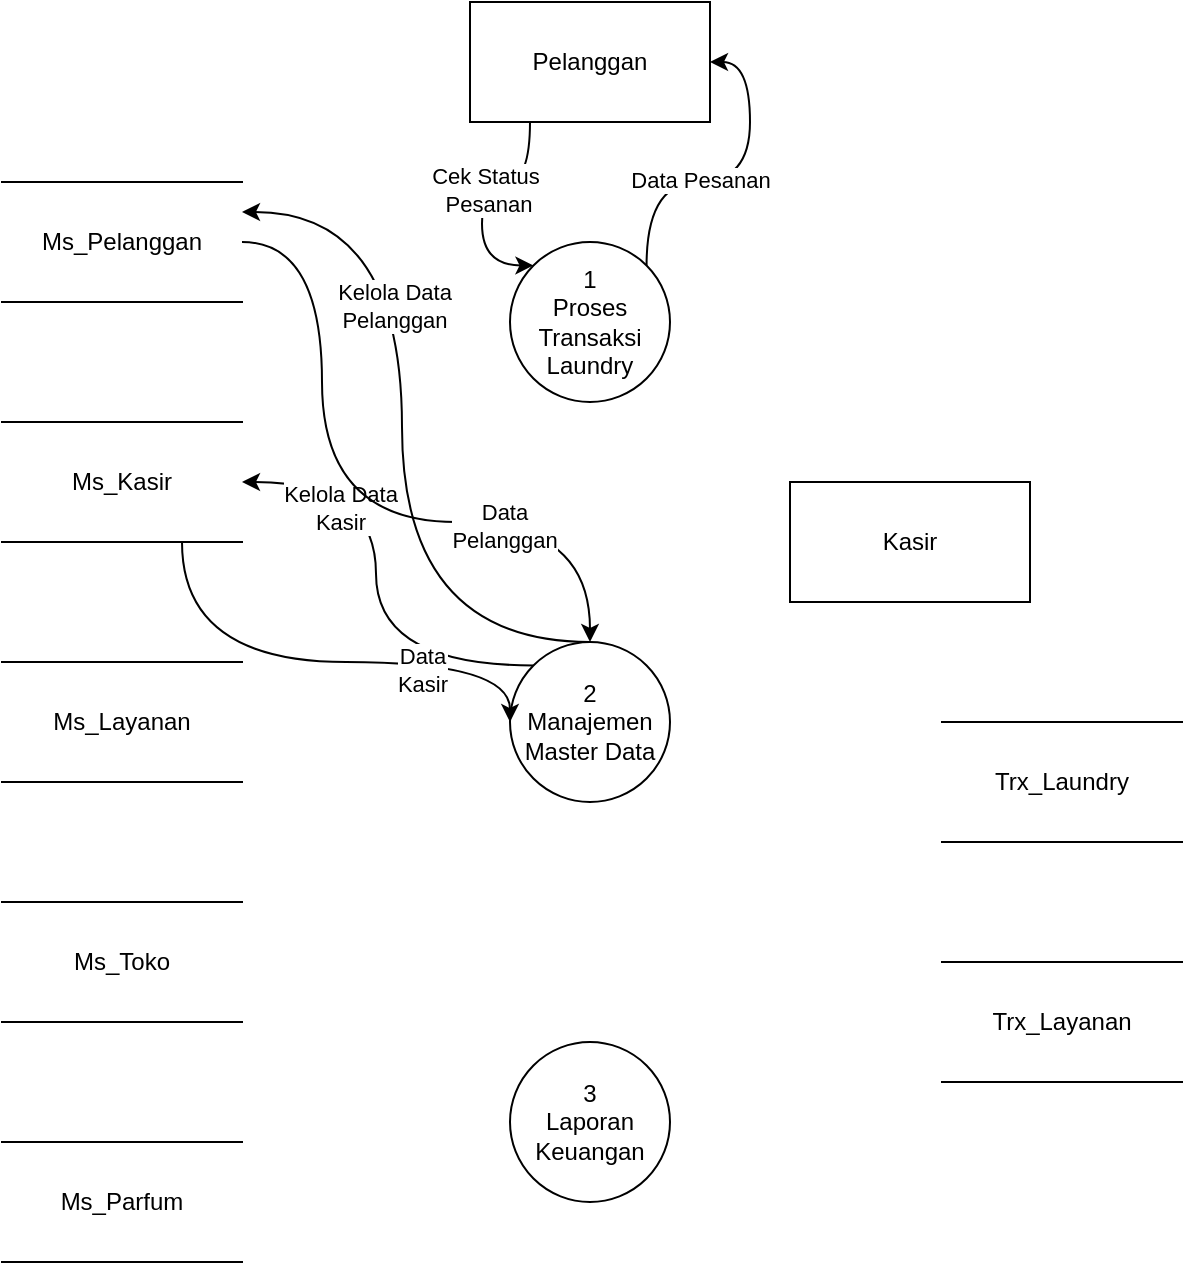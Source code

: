 <mxfile version="27.2.0">
  <diagram name="Page-1" id="xSfu-cIpNM1NF606pljN">
    <mxGraphModel dx="849" dy="1639" grid="1" gridSize="10" guides="1" tooltips="1" connect="1" arrows="1" fold="1" page="1" pageScale="1" pageWidth="827" pageHeight="1169" math="0" shadow="0">
      <root>
        <mxCell id="0" />
        <mxCell id="1" parent="0" />
        <mxCell id="YZ_7ZJklDh7weQv1-c1d-16" style="edgeStyle=orthogonalEdgeStyle;shape=connector;curved=1;rounded=0;orthogonalLoop=1;jettySize=auto;html=1;exitX=1;exitY=0;exitDx=0;exitDy=0;entryX=1;entryY=0.5;entryDx=0;entryDy=0;strokeColor=default;align=center;verticalAlign=middle;fontFamily=Helvetica;fontSize=11;fontColor=default;labelBackgroundColor=default;endArrow=classic;" edge="1" parent="1" source="YZ_7ZJklDh7weQv1-c1d-2" target="YZ_7ZJklDh7weQv1-c1d-5">
          <mxGeometry relative="1" as="geometry" />
        </mxCell>
        <mxCell id="YZ_7ZJklDh7weQv1-c1d-17" value="Data Pesanan" style="edgeLabel;html=1;align=center;verticalAlign=middle;resizable=0;points=[];fontFamily=Helvetica;fontSize=11;fontColor=default;labelBackgroundColor=default;" vertex="1" connectable="0" parent="YZ_7ZJklDh7weQv1-c1d-16">
          <mxGeometry x="-0.213" y="1" relative="1" as="geometry">
            <mxPoint as="offset" />
          </mxGeometry>
        </mxCell>
        <mxCell id="YZ_7ZJklDh7weQv1-c1d-2" value="&lt;div&gt;1&lt;/div&gt;&lt;div&gt;Proses&lt;/div&gt;&lt;div&gt;Transaksi&lt;/div&gt;&lt;div&gt;Laundry&lt;/div&gt;" style="ellipse;whiteSpace=wrap;html=1;aspect=fixed;" vertex="1" parent="1">
          <mxGeometry x="374" y="80" width="80" height="80" as="geometry" />
        </mxCell>
        <mxCell id="YZ_7ZJklDh7weQv1-c1d-18" style="edgeStyle=orthogonalEdgeStyle;shape=connector;curved=1;rounded=0;orthogonalLoop=1;jettySize=auto;html=1;exitX=0.5;exitY=0;exitDx=0;exitDy=0;entryX=1;entryY=0.25;entryDx=0;entryDy=0;strokeColor=default;align=center;verticalAlign=middle;fontFamily=Helvetica;fontSize=11;fontColor=default;labelBackgroundColor=default;endArrow=classic;" edge="1" parent="1" source="YZ_7ZJklDh7weQv1-c1d-3" target="YZ_7ZJklDh7weQv1-c1d-7">
          <mxGeometry relative="1" as="geometry">
            <Array as="points">
              <mxPoint x="320" y="280" />
              <mxPoint x="320" y="65" />
            </Array>
          </mxGeometry>
        </mxCell>
        <mxCell id="YZ_7ZJklDh7weQv1-c1d-19" value="Kelola Data&lt;br&gt;Pelanggan" style="edgeLabel;html=1;align=center;verticalAlign=middle;resizable=0;points=[];fontFamily=Helvetica;fontSize=11;fontColor=default;labelBackgroundColor=default;" vertex="1" connectable="0" parent="YZ_7ZJklDh7weQv1-c1d-18">
          <mxGeometry x="0.349" y="4" relative="1" as="geometry">
            <mxPoint as="offset" />
          </mxGeometry>
        </mxCell>
        <mxCell id="YZ_7ZJklDh7weQv1-c1d-24" style="edgeStyle=orthogonalEdgeStyle;shape=connector;curved=1;rounded=0;orthogonalLoop=1;jettySize=auto;html=1;exitX=0;exitY=0;exitDx=0;exitDy=0;entryX=1;entryY=0.5;entryDx=0;entryDy=0;strokeColor=default;align=center;verticalAlign=middle;fontFamily=Helvetica;fontSize=11;fontColor=default;labelBackgroundColor=default;endArrow=classic;" edge="1" parent="1" source="YZ_7ZJklDh7weQv1-c1d-3" target="YZ_7ZJklDh7weQv1-c1d-8">
          <mxGeometry relative="1" as="geometry" />
        </mxCell>
        <mxCell id="YZ_7ZJklDh7weQv1-c1d-26" value="Kelola Data&lt;br&gt;Kasir" style="edgeLabel;html=1;align=center;verticalAlign=middle;resizable=0;points=[];fontFamily=Helvetica;fontSize=11;fontColor=default;labelBackgroundColor=default;" vertex="1" connectable="0" parent="YZ_7ZJklDh7weQv1-c1d-24">
          <mxGeometry x="0.589" y="13" relative="1" as="geometry">
            <mxPoint as="offset" />
          </mxGeometry>
        </mxCell>
        <mxCell id="YZ_7ZJklDh7weQv1-c1d-3" value="&lt;div&gt;2&lt;/div&gt;&lt;div&gt;Manajemen&lt;/div&gt;&lt;div&gt;Master Data&lt;/div&gt;" style="ellipse;whiteSpace=wrap;html=1;aspect=fixed;" vertex="1" parent="1">
          <mxGeometry x="374" y="280" width="80" height="80" as="geometry" />
        </mxCell>
        <mxCell id="YZ_7ZJklDh7weQv1-c1d-4" value="&lt;div&gt;3&lt;/div&gt;&lt;div&gt;Laporan&lt;/div&gt;&lt;div&gt;Keuangan&lt;/div&gt;" style="ellipse;whiteSpace=wrap;html=1;aspect=fixed;" vertex="1" parent="1">
          <mxGeometry x="374" y="480" width="80" height="80" as="geometry" />
        </mxCell>
        <mxCell id="YZ_7ZJklDh7weQv1-c1d-14" style="edgeStyle=orthogonalEdgeStyle;rounded=0;orthogonalLoop=1;jettySize=auto;html=1;exitX=0.25;exitY=1;exitDx=0;exitDy=0;entryX=0;entryY=0;entryDx=0;entryDy=0;curved=1;" edge="1" parent="1" source="YZ_7ZJklDh7weQv1-c1d-5" target="YZ_7ZJklDh7weQv1-c1d-2">
          <mxGeometry relative="1" as="geometry">
            <Array as="points">
              <mxPoint x="384" y="50" />
              <mxPoint x="360" y="50" />
              <mxPoint x="360" y="92" />
            </Array>
          </mxGeometry>
        </mxCell>
        <mxCell id="YZ_7ZJklDh7weQv1-c1d-15" value="Cek Status&amp;nbsp;&lt;div&gt;Pesanan&lt;/div&gt;" style="edgeLabel;html=1;align=center;verticalAlign=middle;resizable=0;points=[];" vertex="1" connectable="0" parent="YZ_7ZJklDh7weQv1-c1d-14">
          <mxGeometry x="-0.044" y="3" relative="1" as="geometry">
            <mxPoint as="offset" />
          </mxGeometry>
        </mxCell>
        <mxCell id="YZ_7ZJklDh7weQv1-c1d-5" value="Pelanggan" style="rounded=0;whiteSpace=wrap;html=1;" vertex="1" parent="1">
          <mxGeometry x="354" y="-40" width="120" height="60" as="geometry" />
        </mxCell>
        <mxCell id="YZ_7ZJklDh7weQv1-c1d-6" value="Kasir" style="rounded=0;whiteSpace=wrap;html=1;" vertex="1" parent="1">
          <mxGeometry x="514" y="200" width="120" height="60" as="geometry" />
        </mxCell>
        <mxCell id="YZ_7ZJklDh7weQv1-c1d-20" style="edgeStyle=orthogonalEdgeStyle;shape=connector;curved=1;rounded=0;orthogonalLoop=1;jettySize=auto;html=1;exitX=1;exitY=0.5;exitDx=0;exitDy=0;entryX=0.5;entryY=0;entryDx=0;entryDy=0;strokeColor=default;align=center;verticalAlign=middle;fontFamily=Helvetica;fontSize=11;fontColor=default;labelBackgroundColor=default;endArrow=classic;" edge="1" parent="1" source="YZ_7ZJklDh7weQv1-c1d-7" target="YZ_7ZJklDh7weQv1-c1d-3">
          <mxGeometry relative="1" as="geometry">
            <Array as="points">
              <mxPoint x="280" y="80" />
              <mxPoint x="280" y="220" />
              <mxPoint x="414" y="220" />
            </Array>
          </mxGeometry>
        </mxCell>
        <mxCell id="YZ_7ZJklDh7weQv1-c1d-23" value="Data&lt;div&gt;Pelanggan&lt;/div&gt;" style="edgeLabel;html=1;align=center;verticalAlign=middle;resizable=0;points=[];fontFamily=Helvetica;fontSize=11;fontColor=default;labelBackgroundColor=default;" vertex="1" connectable="0" parent="YZ_7ZJklDh7weQv1-c1d-20">
          <mxGeometry x="0.447" y="-2" relative="1" as="geometry">
            <mxPoint as="offset" />
          </mxGeometry>
        </mxCell>
        <mxCell id="YZ_7ZJklDh7weQv1-c1d-7" value="Ms_Pelanggan" style="shape=partialRectangle;whiteSpace=wrap;html=1;left=0;right=0;fillColor=none;" vertex="1" parent="1">
          <mxGeometry x="120" y="50" width="120" height="60" as="geometry" />
        </mxCell>
        <mxCell id="YZ_7ZJklDh7weQv1-c1d-25" style="edgeStyle=orthogonalEdgeStyle;shape=connector;curved=1;rounded=0;orthogonalLoop=1;jettySize=auto;html=1;exitX=0.75;exitY=1;exitDx=0;exitDy=0;entryX=0;entryY=0.5;entryDx=0;entryDy=0;strokeColor=default;align=center;verticalAlign=middle;fontFamily=Helvetica;fontSize=11;fontColor=default;labelBackgroundColor=default;endArrow=classic;" edge="1" parent="1" source="YZ_7ZJklDh7weQv1-c1d-8" target="YZ_7ZJklDh7weQv1-c1d-3">
          <mxGeometry relative="1" as="geometry">
            <Array as="points">
              <mxPoint x="210" y="290" />
              <mxPoint x="374" y="290" />
            </Array>
          </mxGeometry>
        </mxCell>
        <mxCell id="YZ_7ZJklDh7weQv1-c1d-27" value="Data&lt;br&gt;Kasir" style="edgeLabel;html=1;align=center;verticalAlign=middle;resizable=0;points=[];fontFamily=Helvetica;fontSize=11;fontColor=default;labelBackgroundColor=default;" vertex="1" connectable="0" parent="YZ_7ZJklDh7weQv1-c1d-25">
          <mxGeometry x="0.415" y="-4" relative="1" as="geometry">
            <mxPoint as="offset" />
          </mxGeometry>
        </mxCell>
        <mxCell id="YZ_7ZJklDh7weQv1-c1d-8" value="Ms_Kasir" style="shape=partialRectangle;whiteSpace=wrap;html=1;left=0;right=0;fillColor=none;" vertex="1" parent="1">
          <mxGeometry x="120" y="170" width="120" height="60" as="geometry" />
        </mxCell>
        <mxCell id="YZ_7ZJklDh7weQv1-c1d-9" value="Ms_Layanan" style="shape=partialRectangle;whiteSpace=wrap;html=1;left=0;right=0;fillColor=none;" vertex="1" parent="1">
          <mxGeometry x="120" y="290" width="120" height="60" as="geometry" />
        </mxCell>
        <mxCell id="YZ_7ZJklDh7weQv1-c1d-10" value="Ms_Toko" style="shape=partialRectangle;whiteSpace=wrap;html=1;left=0;right=0;fillColor=none;" vertex="1" parent="1">
          <mxGeometry x="120" y="410" width="120" height="60" as="geometry" />
        </mxCell>
        <mxCell id="YZ_7ZJklDh7weQv1-c1d-11" value="Ms_Parfum" style="shape=partialRectangle;whiteSpace=wrap;html=1;left=0;right=0;fillColor=none;" vertex="1" parent="1">
          <mxGeometry x="120" y="530" width="120" height="60" as="geometry" />
        </mxCell>
        <mxCell id="YZ_7ZJklDh7weQv1-c1d-12" value="Trx_Laundry" style="shape=partialRectangle;whiteSpace=wrap;html=1;left=0;right=0;fillColor=none;" vertex="1" parent="1">
          <mxGeometry x="590" y="320" width="120" height="60" as="geometry" />
        </mxCell>
        <mxCell id="YZ_7ZJklDh7weQv1-c1d-13" value="Trx_Layanan" style="shape=partialRectangle;whiteSpace=wrap;html=1;left=0;right=0;fillColor=none;" vertex="1" parent="1">
          <mxGeometry x="590" y="440" width="120" height="60" as="geometry" />
        </mxCell>
      </root>
    </mxGraphModel>
  </diagram>
</mxfile>
